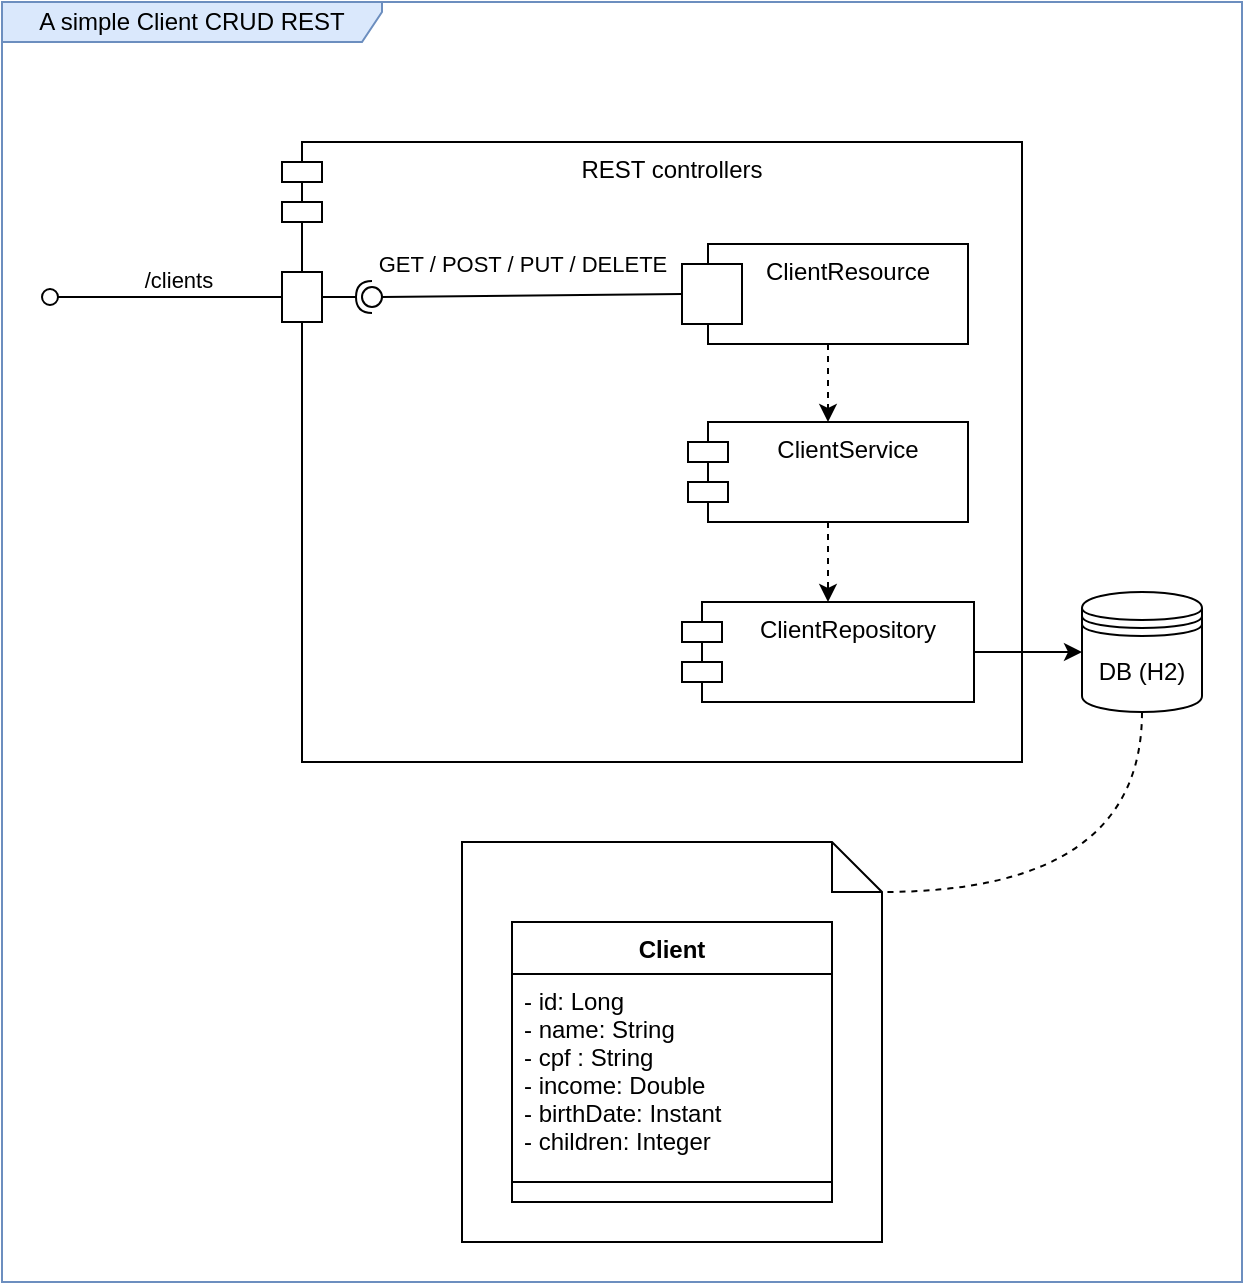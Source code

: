 <mxfile version="14.6.13" type="device"><diagram id="v_cThibsNQ_mfwpiSiKI" name="Page-1"><mxGraphModel dx="1090" dy="690" grid="1" gridSize="10" guides="1" tooltips="1" connect="1" arrows="1" fold="1" page="1" pageScale="1" pageWidth="850" pageHeight="1100" math="0" shadow="0"><root><mxCell id="0"/><mxCell id="1" parent="0"/><mxCell id="G2QsJ0V-4YTFG1L0WoEP-53" value="&lt;div&gt;&lt;span&gt;A simple Client CRUD REST&lt;/span&gt;&lt;br&gt;&lt;/div&gt;" style="shape=umlFrame;whiteSpace=wrap;html=1;width=190;height=20;fillColor=#dae8fc;strokeColor=#6c8ebf;" vertex="1" parent="1"><mxGeometry x="10" y="20" width="620" height="640" as="geometry"/></mxCell><mxCell id="G2QsJ0V-4YTFG1L0WoEP-51" value="" style="shape=note2;boundedLbl=1;whiteSpace=wrap;html=1;size=25;verticalAlign=top;align=center;" vertex="1" parent="1"><mxGeometry x="240" y="440" width="210" height="200" as="geometry"/></mxCell><mxCell id="G2QsJ0V-4YTFG1L0WoEP-5" value="REST controllers" style="shape=module;align=left;spacingLeft=20;align=center;verticalAlign=top;" vertex="1" parent="1"><mxGeometry x="150" y="90" width="370" height="310" as="geometry"/></mxCell><mxCell id="G2QsJ0V-4YTFG1L0WoEP-1" value="Client" style="swimlane;fontStyle=1;align=center;verticalAlign=top;childLayout=stackLayout;horizontal=1;startSize=26;horizontalStack=0;resizeParent=1;resizeParentMax=0;resizeLast=0;collapsible=1;marginBottom=0;" vertex="1" parent="1"><mxGeometry x="265" y="480" width="160" height="140" as="geometry"/></mxCell><mxCell id="G2QsJ0V-4YTFG1L0WoEP-2" value="- id: Long&#10;- name: String&#10;- cpf : String&#10;- income: Double&#10;- birthDate: Instant&#10;- children: Integer" style="text;strokeColor=none;fillColor=none;align=left;verticalAlign=top;spacingLeft=4;spacingRight=4;overflow=hidden;rotatable=0;points=[[0,0.5],[1,0.5]];portConstraint=eastwest;" vertex="1" parent="G2QsJ0V-4YTFG1L0WoEP-1"><mxGeometry y="26" width="160" height="94" as="geometry"/></mxCell><mxCell id="G2QsJ0V-4YTFG1L0WoEP-3" value="" style="line;strokeWidth=1;fillColor=none;align=left;verticalAlign=middle;spacingTop=-1;spacingLeft=3;spacingRight=3;rotatable=0;labelPosition=right;points=[];portConstraint=eastwest;" vertex="1" parent="G2QsJ0V-4YTFG1L0WoEP-1"><mxGeometry y="120" width="160" height="20" as="geometry"/></mxCell><mxCell id="G2QsJ0V-4YTFG1L0WoEP-26" value="" style="html=1;rounded=0;" vertex="1" parent="1"><mxGeometry x="150" y="155" width="20" height="25" as="geometry"/></mxCell><mxCell id="G2QsJ0V-4YTFG1L0WoEP-27" value="" style="endArrow=none;html=1;rounded=0;align=center;verticalAlign=top;endFill=0;labelBackgroundColor=none;endSize=2;" edge="1" source="G2QsJ0V-4YTFG1L0WoEP-26" target="G2QsJ0V-4YTFG1L0WoEP-28" parent="1"><mxGeometry relative="1" as="geometry"/></mxCell><mxCell id="G2QsJ0V-4YTFG1L0WoEP-33" value="/clients" style="edgeLabel;html=1;align=center;verticalAlign=middle;resizable=0;points=[];" vertex="1" connectable="0" parent="G2QsJ0V-4YTFG1L0WoEP-27"><mxGeometry x="0.399" y="-2" relative="1" as="geometry"><mxPoint x="26" y="-7" as="offset"/></mxGeometry></mxCell><mxCell id="G2QsJ0V-4YTFG1L0WoEP-28" value="" style="ellipse;html=1;fontSize=11;align=center;fillColor=none;points=[];aspect=fixed;resizable=0;verticalAlign=bottom;labelPosition=center;verticalLabelPosition=top;flipH=1;" vertex="1" parent="1"><mxGeometry x="30" y="163.5" width="8" height="8" as="geometry"/></mxCell><mxCell id="G2QsJ0V-4YTFG1L0WoEP-52" style="edgeStyle=orthogonalEdgeStyle;orthogonalLoop=1;jettySize=auto;html=1;exitX=0.5;exitY=1;exitDx=0;exitDy=0;entryX=0;entryY=0;entryDx=210;entryDy=25;entryPerimeter=0;dashed=1;endArrow=none;endFill=0;curved=1;" edge="1" parent="1" source="G2QsJ0V-4YTFG1L0WoEP-34" target="G2QsJ0V-4YTFG1L0WoEP-51"><mxGeometry relative="1" as="geometry"><Array as="points"><mxPoint x="580" y="465"/></Array></mxGeometry></mxCell><mxCell id="G2QsJ0V-4YTFG1L0WoEP-34" value="DB (H2)" style="shape=datastore;whiteSpace=wrap;html=1;" vertex="1" parent="1"><mxGeometry x="550" y="315" width="60" height="60" as="geometry"/></mxCell><mxCell id="G2QsJ0V-4YTFG1L0WoEP-41" style="edgeStyle=orthogonalEdgeStyle;rounded=0;orthogonalLoop=1;jettySize=auto;html=1;" edge="1" parent="1" source="G2QsJ0V-4YTFG1L0WoEP-35" target="G2QsJ0V-4YTFG1L0WoEP-34"><mxGeometry relative="1" as="geometry"/></mxCell><mxCell id="G2QsJ0V-4YTFG1L0WoEP-35" value="ClientRepository" style="shape=module;align=left;spacingLeft=20;align=center;verticalAlign=top;" vertex="1" parent="1"><mxGeometry x="350" y="320" width="146" height="50" as="geometry"/></mxCell><mxCell id="G2QsJ0V-4YTFG1L0WoEP-42" style="edgeStyle=orthogonalEdgeStyle;rounded=0;orthogonalLoop=1;jettySize=auto;html=1;exitX=0.5;exitY=1;exitDx=0;exitDy=0;entryX=0.5;entryY=0;entryDx=0;entryDy=0;dashed=1;" edge="1" parent="1" source="G2QsJ0V-4YTFG1L0WoEP-36" target="G2QsJ0V-4YTFG1L0WoEP-37"><mxGeometry relative="1" as="geometry"/></mxCell><mxCell id="G2QsJ0V-4YTFG1L0WoEP-36" value="ClientResource" style="shape=module;align=left;spacingLeft=20;align=center;verticalAlign=top;" vertex="1" parent="1"><mxGeometry x="353" y="141" width="140" height="50" as="geometry"/></mxCell><mxCell id="G2QsJ0V-4YTFG1L0WoEP-39" style="edgeStyle=orthogonalEdgeStyle;rounded=0;orthogonalLoop=1;jettySize=auto;html=1;entryX=0.5;entryY=0;entryDx=0;entryDy=0;dashed=1;" edge="1" parent="1" source="G2QsJ0V-4YTFG1L0WoEP-37" target="G2QsJ0V-4YTFG1L0WoEP-35"><mxGeometry relative="1" as="geometry"><mxPoint x="360" y="345" as="targetPoint"/></mxGeometry></mxCell><mxCell id="G2QsJ0V-4YTFG1L0WoEP-37" value="ClientService" style="shape=module;align=left;spacingLeft=20;align=center;verticalAlign=top;" vertex="1" parent="1"><mxGeometry x="353" y="230" width="140" height="50" as="geometry"/></mxCell><mxCell id="G2QsJ0V-4YTFG1L0WoEP-43" value="" style="html=1;rounded=0;" vertex="1" parent="1"><mxGeometry x="350" y="151" width="30" height="30" as="geometry"/></mxCell><mxCell id="G2QsJ0V-4YTFG1L0WoEP-47" value="" style="rounded=0;orthogonalLoop=1;jettySize=auto;html=1;endArrow=none;endFill=0;exitX=0;exitY=0.5;exitDx=0;exitDy=0;" edge="1" target="G2QsJ0V-4YTFG1L0WoEP-49" parent="1" source="G2QsJ0V-4YTFG1L0WoEP-43"><mxGeometry relative="1" as="geometry"><mxPoint x="300.001" y="165.088" as="sourcePoint"/></mxGeometry></mxCell><mxCell id="G2QsJ0V-4YTFG1L0WoEP-50" value="GET / POST / PUT / DELETE" style="edgeLabel;html=1;align=center;verticalAlign=middle;resizable=0;points=[];" vertex="1" connectable="0" parent="G2QsJ0V-4YTFG1L0WoEP-47"><mxGeometry x="0.362" y="1" relative="1" as="geometry"><mxPoint x="22" y="-17" as="offset"/></mxGeometry></mxCell><mxCell id="G2QsJ0V-4YTFG1L0WoEP-48" value="" style="rounded=0;orthogonalLoop=1;jettySize=auto;html=1;endArrow=halfCircle;endFill=0;entryX=0.5;entryY=0.5;entryDx=0;entryDy=0;endSize=6;strokeWidth=1;exitX=1;exitY=0.5;exitDx=0;exitDy=0;" edge="1" target="G2QsJ0V-4YTFG1L0WoEP-49" parent="1" source="G2QsJ0V-4YTFG1L0WoEP-26"><mxGeometry relative="1" as="geometry"><mxPoint x="230" y="215" as="sourcePoint"/></mxGeometry></mxCell><mxCell id="G2QsJ0V-4YTFG1L0WoEP-49" value="" style="ellipse;whiteSpace=wrap;html=1;fontFamily=Helvetica;fontSize=12;fontColor=#000000;align=center;strokeColor=#000000;fillColor=#ffffff;points=[];aspect=fixed;resizable=0;" vertex="1" parent="1"><mxGeometry x="190" y="162.5" width="10" height="10" as="geometry"/></mxCell></root></mxGraphModel></diagram></mxfile>
